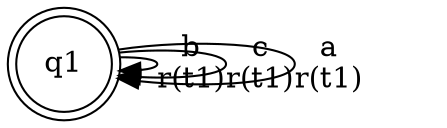 digraph L {
	qq1[label=q1 shape=doublecircle]
	qq1 -> qq1[label="b\nr(t1)\n"]
	qq1 -> qq1[label="c\nr(t1)\n"]
	qq1 -> qq1[label="a\nr(t1)\n"]
}
